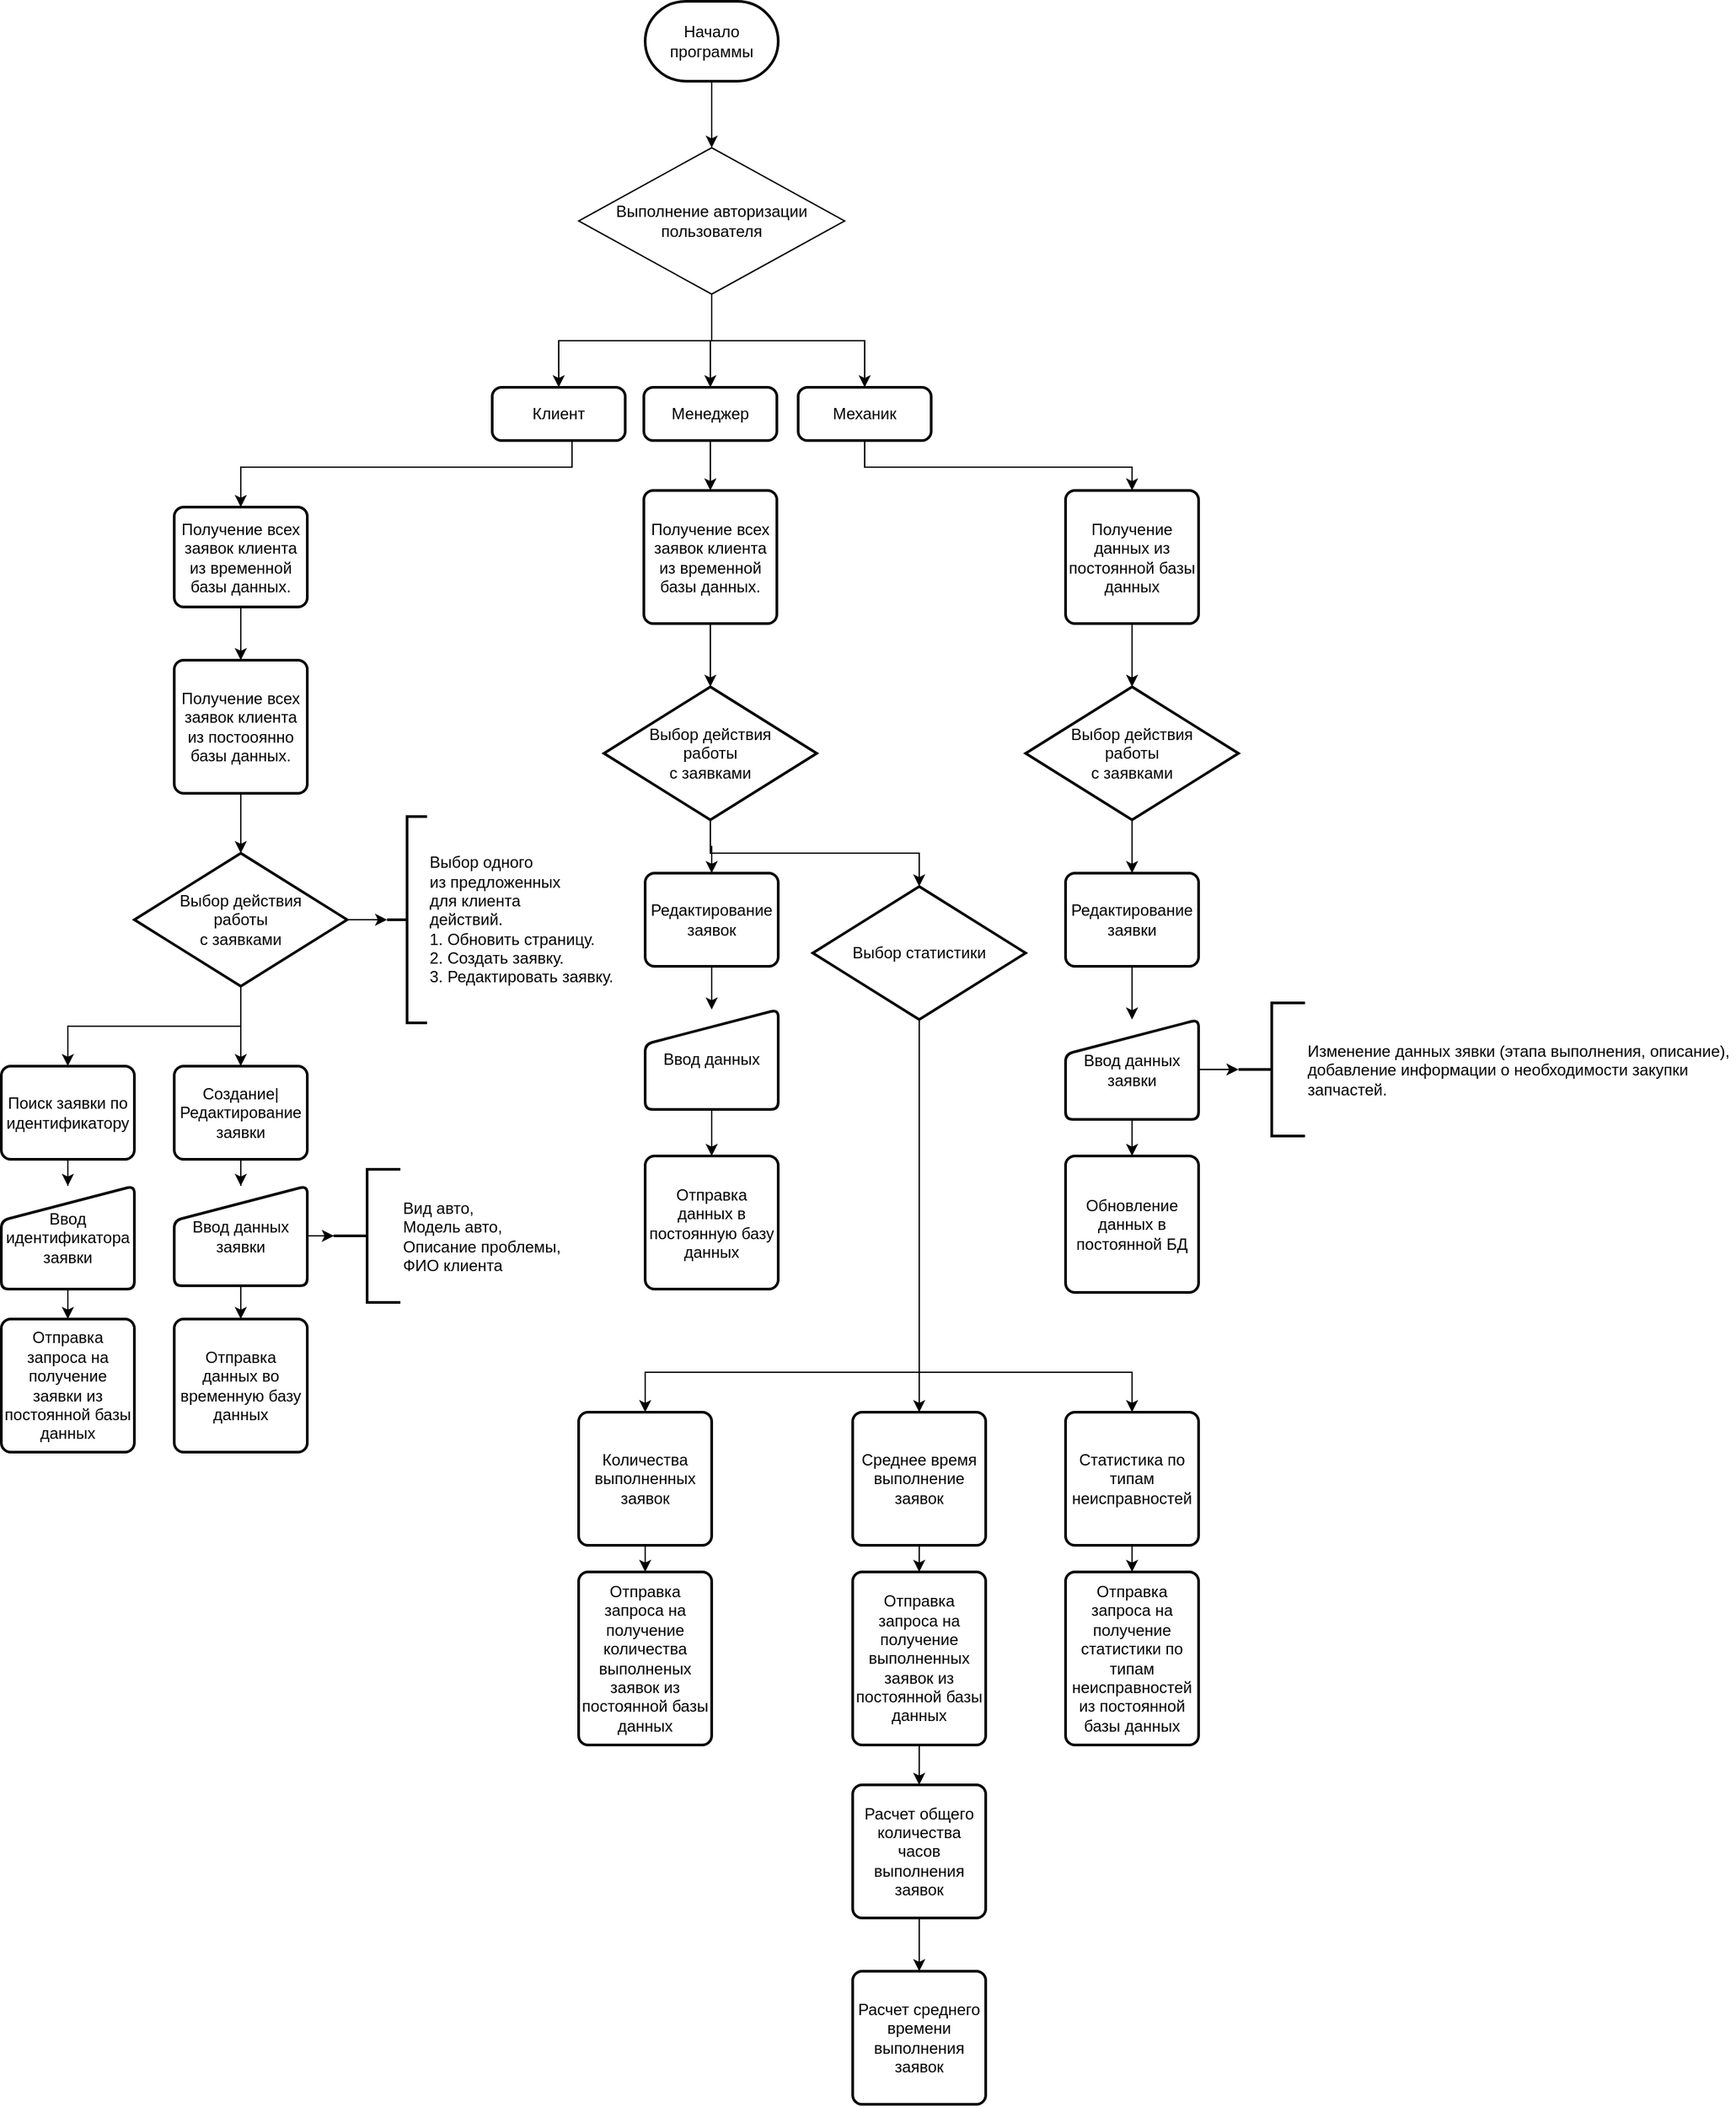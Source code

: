 <mxfile version="24.7.8">
  <diagram name="Main" id="5i7jOSYn_r60DRATICxx">
    <mxGraphModel dx="2620" dy="2364" grid="1" gridSize="10" guides="1" tooltips="1" connect="1" arrows="1" fold="1" page="1" pageScale="1" pageWidth="827" pageHeight="1169" math="0" shadow="0">
      <root>
        <mxCell id="0" />
        <mxCell id="1" parent="0" />
        <mxCell id="nXLPcLpTAqvcYhhmjuSB-48" style="edgeStyle=orthogonalEdgeStyle;rounded=0;orthogonalLoop=1;jettySize=auto;html=1;entryX=0.5;entryY=0;entryDx=0;entryDy=0;" parent="1" source="hmeu3EUZ-a2-lC6PQCuE-2" target="nXLPcLpTAqvcYhhmjuSB-47" edge="1">
          <mxGeometry relative="1" as="geometry" />
        </mxCell>
        <mxCell id="hmeu3EUZ-a2-lC6PQCuE-2" value="Начало программы" style="strokeWidth=2;html=1;shape=mxgraph.flowchart.terminator;whiteSpace=wrap;" parent="1" vertex="1">
          <mxGeometry x="364" y="-180" width="100" height="60" as="geometry" />
        </mxCell>
        <mxCell id="DwfK5KTyrYHUHN6vaP2l-3" style="edgeStyle=orthogonalEdgeStyle;rounded=0;orthogonalLoop=1;jettySize=auto;html=1;entryX=0.5;entryY=0;entryDx=0;entryDy=0;" parent="1" target="DwfK5KTyrYHUHN6vaP2l-2" edge="1">
          <mxGeometry relative="1" as="geometry">
            <mxPoint x="309" y="150" as="sourcePoint" />
            <Array as="points">
              <mxPoint x="309" y="170" />
              <mxPoint x="60" y="170" />
            </Array>
          </mxGeometry>
        </mxCell>
        <mxCell id="hmeu3EUZ-a2-lC6PQCuE-3" value="Клиент" style="rounded=1;whiteSpace=wrap;html=1;absoluteArcSize=1;arcSize=14;strokeWidth=2;" parent="1" vertex="1">
          <mxGeometry x="249" y="110" width="100" height="40" as="geometry" />
        </mxCell>
        <mxCell id="nXLPcLpTAqvcYhhmjuSB-11" style="edgeStyle=orthogonalEdgeStyle;rounded=0;orthogonalLoop=1;jettySize=auto;html=1;entryX=0.5;entryY=0;entryDx=0;entryDy=0;" parent="1" source="hmeu3EUZ-a2-lC6PQCuE-4" target="DwfK5KTyrYHUHN6vaP2l-47" edge="1">
          <mxGeometry relative="1" as="geometry" />
        </mxCell>
        <mxCell id="hmeu3EUZ-a2-lC6PQCuE-4" value="Менеджер" style="rounded=1;whiteSpace=wrap;html=1;absoluteArcSize=1;arcSize=14;strokeWidth=2;" parent="1" vertex="1">
          <mxGeometry x="363" y="110" width="100" height="40" as="geometry" />
        </mxCell>
        <mxCell id="DwfK5KTyrYHUHN6vaP2l-94" style="edgeStyle=orthogonalEdgeStyle;rounded=0;orthogonalLoop=1;jettySize=auto;html=1;entryX=0.5;entryY=0;entryDx=0;entryDy=0;" parent="1" source="hmeu3EUZ-a2-lC6PQCuE-5" target="DwfK5KTyrYHUHN6vaP2l-93" edge="1">
          <mxGeometry relative="1" as="geometry">
            <Array as="points">
              <mxPoint x="529" y="170" />
              <mxPoint x="730" y="170" />
            </Array>
          </mxGeometry>
        </mxCell>
        <mxCell id="hmeu3EUZ-a2-lC6PQCuE-5" value="Механик" style="rounded=1;whiteSpace=wrap;html=1;absoluteArcSize=1;arcSize=14;strokeWidth=2;" parent="1" vertex="1">
          <mxGeometry x="479" y="110" width="100" height="40" as="geometry" />
        </mxCell>
        <mxCell id="nXLPcLpTAqvcYhhmjuSB-20" style="edgeStyle=orthogonalEdgeStyle;rounded=0;orthogonalLoop=1;jettySize=auto;html=1;entryX=0.5;entryY=0;entryDx=0;entryDy=0;" parent="1" source="DwfK5KTyrYHUHN6vaP2l-2" target="nXLPcLpTAqvcYhhmjuSB-18" edge="1">
          <mxGeometry relative="1" as="geometry" />
        </mxCell>
        <mxCell id="DwfK5KTyrYHUHN6vaP2l-2" value="Получение всех заявок клиента из временной базы данных." style="rounded=1;whiteSpace=wrap;html=1;absoluteArcSize=1;arcSize=14;strokeWidth=2;" parent="1" vertex="1">
          <mxGeometry x="10" y="200" width="100" height="75" as="geometry" />
        </mxCell>
        <mxCell id="nXLPcLpTAqvcYhhmjuSB-1" style="edgeStyle=orthogonalEdgeStyle;rounded=0;orthogonalLoop=1;jettySize=auto;html=1;entryX=0.5;entryY=0;entryDx=0;entryDy=0;" parent="1" source="DwfK5KTyrYHUHN6vaP2l-12" target="DwfK5KTyrYHUHN6vaP2l-22" edge="1">
          <mxGeometry relative="1" as="geometry" />
        </mxCell>
        <mxCell id="nXLPcLpTAqvcYhhmjuSB-29" style="edgeStyle=orthogonalEdgeStyle;rounded=0;orthogonalLoop=1;jettySize=auto;html=1;entryX=0.5;entryY=0;entryDx=0;entryDy=0;" parent="1" source="DwfK5KTyrYHUHN6vaP2l-12" target="nXLPcLpTAqvcYhhmjuSB-28" edge="1">
          <mxGeometry relative="1" as="geometry" />
        </mxCell>
        <mxCell id="DwfK5KTyrYHUHN6vaP2l-12" value="Выбор действия&lt;div&gt;работы&lt;div&gt;с заявками&lt;/div&gt;&lt;/div&gt;" style="strokeWidth=2;html=1;shape=mxgraph.flowchart.decision;whiteSpace=wrap;" parent="1" vertex="1">
          <mxGeometry x="-20" y="460" width="160" height="100" as="geometry" />
        </mxCell>
        <mxCell id="DwfK5KTyrYHUHN6vaP2l-15" value="Выбор одного&lt;div&gt;из предложенных&lt;/div&gt;&lt;div&gt;&lt;span style=&quot;background-color: initial;&quot;&gt;для&amp;nbsp;&lt;/span&gt;&lt;span style=&quot;background-color: initial;&quot;&gt;клиента&lt;/span&gt;&lt;/div&gt;&lt;div&gt;действий&lt;span style=&quot;background-color: initial;&quot;&gt;.&lt;/span&gt;&lt;/div&gt;&lt;div&gt;&lt;span style=&quot;background-color: initial;&quot;&gt;1. Обновить&amp;nbsp;&lt;/span&gt;&lt;span style=&quot;background-color: initial;&quot;&gt;страницу.&lt;/span&gt;&lt;/div&gt;&lt;div&gt;&lt;span style=&quot;background-color: initial;&quot;&gt;2. Создать заявку.&lt;/span&gt;&lt;/div&gt;&lt;div&gt;&lt;span style=&quot;background-color: initial;&quot;&gt;3. Редактировать&amp;nbsp;&lt;/span&gt;&lt;span style=&quot;background-color: initial;&quot;&gt;заявку.&lt;/span&gt;&lt;/div&gt;" style="strokeWidth=2;html=1;shape=mxgraph.flowchart.annotation_2;align=left;labelPosition=right;pointerEvents=1;" parent="1" vertex="1">
          <mxGeometry x="170" y="432.5" width="30" height="155" as="geometry" />
        </mxCell>
        <mxCell id="DwfK5KTyrYHUHN6vaP2l-16" style="edgeStyle=orthogonalEdgeStyle;rounded=0;orthogonalLoop=1;jettySize=auto;html=1;entryX=0;entryY=0.5;entryDx=0;entryDy=0;entryPerimeter=0;" parent="1" source="DwfK5KTyrYHUHN6vaP2l-12" target="DwfK5KTyrYHUHN6vaP2l-15" edge="1">
          <mxGeometry relative="1" as="geometry">
            <mxPoint x="160" y="510" as="targetPoint" />
          </mxGeometry>
        </mxCell>
        <mxCell id="DwfK5KTyrYHUHN6vaP2l-21" style="edgeStyle=orthogonalEdgeStyle;rounded=0;orthogonalLoop=1;jettySize=auto;html=1;entryX=0.5;entryY=0;entryDx=0;entryDy=0;" parent="1" source="DwfK5KTyrYHUHN6vaP2l-22" target="DwfK5KTyrYHUHN6vaP2l-24" edge="1">
          <mxGeometry relative="1" as="geometry" />
        </mxCell>
        <mxCell id="DwfK5KTyrYHUHN6vaP2l-22" value="Создание|Редактирование заявки" style="rounded=1;whiteSpace=wrap;html=1;absoluteArcSize=1;arcSize=14;strokeWidth=2;" parent="1" vertex="1">
          <mxGeometry x="10" y="620" width="100" height="70" as="geometry" />
        </mxCell>
        <mxCell id="DwfK5KTyrYHUHN6vaP2l-23" style="edgeStyle=orthogonalEdgeStyle;rounded=0;orthogonalLoop=1;jettySize=auto;html=1;entryX=0.5;entryY=0;entryDx=0;entryDy=0;" parent="1" source="DwfK5KTyrYHUHN6vaP2l-24" target="DwfK5KTyrYHUHN6vaP2l-25" edge="1">
          <mxGeometry relative="1" as="geometry" />
        </mxCell>
        <mxCell id="DwfK5KTyrYHUHN6vaP2l-24" value="Ввод данных заявки" style="html=1;strokeWidth=2;shape=manualInput;whiteSpace=wrap;rounded=1;size=26;arcSize=11;" parent="1" vertex="1">
          <mxGeometry x="10" y="710" width="100" height="75" as="geometry" />
        </mxCell>
        <mxCell id="DwfK5KTyrYHUHN6vaP2l-25" value="Отправка данных во временную базу данных" style="rounded=1;whiteSpace=wrap;html=1;absoluteArcSize=1;arcSize=14;strokeWidth=2;" parent="1" vertex="1">
          <mxGeometry x="10" y="810" width="100" height="100" as="geometry" />
        </mxCell>
        <mxCell id="DwfK5KTyrYHUHN6vaP2l-47" value="Получение всех заявок клиента из временной базы данных." style="rounded=1;whiteSpace=wrap;html=1;absoluteArcSize=1;arcSize=14;strokeWidth=2;" parent="1" vertex="1">
          <mxGeometry x="363" y="187.5" width="100" height="100" as="geometry" />
        </mxCell>
        <mxCell id="nXLPcLpTAqvcYhhmjuSB-15" style="edgeStyle=orthogonalEdgeStyle;rounded=0;orthogonalLoop=1;jettySize=auto;html=1;entryX=0.5;entryY=0;entryDx=0;entryDy=0;" parent="1" source="DwfK5KTyrYHUHN6vaP2l-75" target="nXLPcLpTAqvcYhhmjuSB-6" edge="1">
          <mxGeometry relative="1" as="geometry" />
        </mxCell>
        <mxCell id="DwfK5KTyrYHUHN6vaP2l-75" value="Выбор действия&lt;div&gt;работы&lt;br&gt;&lt;div&gt;с заявками&lt;/div&gt;&lt;/div&gt;" style="strokeWidth=2;html=1;shape=mxgraph.flowchart.decision;whiteSpace=wrap;" parent="1" vertex="1">
          <mxGeometry x="333" y="335" width="160" height="100" as="geometry" />
        </mxCell>
        <mxCell id="DwfK5KTyrYHUHN6vaP2l-93" value="Получение данных из постоянной базы данных" style="rounded=1;whiteSpace=wrap;html=1;absoluteArcSize=1;arcSize=14;strokeWidth=2;" parent="1" vertex="1">
          <mxGeometry x="680" y="187.5" width="100" height="100" as="geometry" />
        </mxCell>
        <mxCell id="nXLPcLpTAqvcYhhmjuSB-27" style="edgeStyle=orthogonalEdgeStyle;rounded=0;orthogonalLoop=1;jettySize=auto;html=1;entryX=0.5;entryY=0;entryDx=0;entryDy=0;" parent="1" source="DwfK5KTyrYHUHN6vaP2l-99" target="DwfK5KTyrYHUHN6vaP2l-102" edge="1">
          <mxGeometry relative="1" as="geometry" />
        </mxCell>
        <mxCell id="DwfK5KTyrYHUHN6vaP2l-99" value="Выбор действия&lt;div&gt;работы&lt;br&gt;&lt;div&gt;с заявками&lt;/div&gt;&lt;/div&gt;" style="strokeWidth=2;html=1;shape=mxgraph.flowchart.decision;whiteSpace=wrap;" parent="1" vertex="1">
          <mxGeometry x="650" y="335" width="160" height="100" as="geometry" />
        </mxCell>
        <mxCell id="nXLPcLpTAqvcYhhmjuSB-34" style="edgeStyle=orthogonalEdgeStyle;rounded=0;orthogonalLoop=1;jettySize=auto;html=1;entryX=0.5;entryY=0;entryDx=0;entryDy=0;" parent="1" source="DwfK5KTyrYHUHN6vaP2l-102" target="DwfK5KTyrYHUHN6vaP2l-112" edge="1">
          <mxGeometry relative="1" as="geometry" />
        </mxCell>
        <mxCell id="DwfK5KTyrYHUHN6vaP2l-102" value="Редактирование заявки" style="rounded=1;whiteSpace=wrap;html=1;absoluteArcSize=1;arcSize=14;strokeWidth=2;" parent="1" vertex="1">
          <mxGeometry x="680" y="475" width="100" height="70" as="geometry" />
        </mxCell>
        <mxCell id="DwfK5KTyrYHUHN6vaP2l-107" value="Обновление данных в постоянной БД" style="rounded=1;whiteSpace=wrap;html=1;absoluteArcSize=1;arcSize=14;strokeWidth=2;" parent="1" vertex="1">
          <mxGeometry x="680" y="687.5" width="100" height="102.5" as="geometry" />
        </mxCell>
        <mxCell id="DwfK5KTyrYHUHN6vaP2l-120" style="edgeStyle=orthogonalEdgeStyle;rounded=0;orthogonalLoop=1;jettySize=auto;html=1;entryX=0;entryY=0.5;entryDx=0;entryDy=0;entryPerimeter=0;" parent="1" source="DwfK5KTyrYHUHN6vaP2l-112" target="DwfK5KTyrYHUHN6vaP2l-121" edge="1">
          <mxGeometry relative="1" as="geometry">
            <mxPoint x="830" y="640" as="targetPoint" />
          </mxGeometry>
        </mxCell>
        <mxCell id="nXLPcLpTAqvcYhhmjuSB-35" style="edgeStyle=orthogonalEdgeStyle;rounded=0;orthogonalLoop=1;jettySize=auto;html=1;entryX=0.5;entryY=0;entryDx=0;entryDy=0;" parent="1" source="DwfK5KTyrYHUHN6vaP2l-112" target="DwfK5KTyrYHUHN6vaP2l-107" edge="1">
          <mxGeometry relative="1" as="geometry" />
        </mxCell>
        <mxCell id="DwfK5KTyrYHUHN6vaP2l-112" value="Ввод данных заявки" style="html=1;strokeWidth=2;shape=manualInput;whiteSpace=wrap;rounded=1;size=26;arcSize=11;" parent="1" vertex="1">
          <mxGeometry x="680" y="585" width="100" height="75" as="geometry" />
        </mxCell>
        <mxCell id="DwfK5KTyrYHUHN6vaP2l-121" value="Изменение данных зявки (этапа выполнения, описание),&amp;nbsp;&lt;div&gt;добавление информации о необходимости закупки&lt;/div&gt;&lt;div&gt;запчастей.&lt;/div&gt;" style="strokeWidth=2;html=1;shape=mxgraph.flowchart.annotation_2;align=left;labelPosition=right;pointerEvents=1;" parent="1" vertex="1">
          <mxGeometry x="810" y="572.5" width="50" height="100" as="geometry" />
        </mxCell>
        <mxCell id="DwfK5KTyrYHUHN6vaP2l-126" value="Вид авто,&lt;div&gt;Модель авто,&lt;/div&gt;&lt;div&gt;Описание проблемы,&lt;/div&gt;&lt;div&gt;ФИО клиента&lt;/div&gt;" style="strokeWidth=2;html=1;shape=mxgraph.flowchart.annotation_2;align=left;labelPosition=right;pointerEvents=1;" parent="1" vertex="1">
          <mxGeometry x="130" y="697.5" width="50" height="100" as="geometry" />
        </mxCell>
        <mxCell id="DwfK5KTyrYHUHN6vaP2l-127" style="edgeStyle=orthogonalEdgeStyle;rounded=0;orthogonalLoop=1;jettySize=auto;html=1;entryX=0;entryY=0.5;entryDx=0;entryDy=0;entryPerimeter=0;" parent="1" source="DwfK5KTyrYHUHN6vaP2l-24" target="DwfK5KTyrYHUHN6vaP2l-126" edge="1">
          <mxGeometry relative="1" as="geometry" />
        </mxCell>
        <mxCell id="nXLPcLpTAqvcYhhmjuSB-17" style="edgeStyle=orthogonalEdgeStyle;rounded=0;orthogonalLoop=1;jettySize=auto;html=1;entryX=0.5;entryY=0;entryDx=0;entryDy=0;" parent="1" source="nXLPcLpTAqvcYhhmjuSB-6" target="nXLPcLpTAqvcYhhmjuSB-16" edge="1">
          <mxGeometry relative="1" as="geometry" />
        </mxCell>
        <mxCell id="nXLPcLpTAqvcYhhmjuSB-6" value="Редактирование&lt;div&gt;заявок&lt;/div&gt;" style="rounded=1;whiteSpace=wrap;html=1;absoluteArcSize=1;arcSize=14;strokeWidth=2;" parent="1" vertex="1">
          <mxGeometry x="364" y="475" width="100" height="70" as="geometry" />
        </mxCell>
        <mxCell id="nXLPcLpTAqvcYhhmjuSB-10" style="edgeStyle=orthogonalEdgeStyle;rounded=0;orthogonalLoop=1;jettySize=auto;html=1;entryX=0.5;entryY=0;entryDx=0;entryDy=0;entryPerimeter=0;" parent="1" source="DwfK5KTyrYHUHN6vaP2l-47" target="DwfK5KTyrYHUHN6vaP2l-75" edge="1">
          <mxGeometry relative="1" as="geometry" />
        </mxCell>
        <mxCell id="nXLPcLpTAqvcYhhmjuSB-24" style="edgeStyle=orthogonalEdgeStyle;rounded=0;orthogonalLoop=1;jettySize=auto;html=1;entryX=0.5;entryY=0;entryDx=0;entryDy=0;" parent="1" source="nXLPcLpTAqvcYhhmjuSB-16" target="nXLPcLpTAqvcYhhmjuSB-23" edge="1">
          <mxGeometry relative="1" as="geometry" />
        </mxCell>
        <mxCell id="nXLPcLpTAqvcYhhmjuSB-16" value="Ввод данных" style="html=1;strokeWidth=2;shape=manualInput;whiteSpace=wrap;rounded=1;size=26;arcSize=11;" parent="1" vertex="1">
          <mxGeometry x="364" y="577.5" width="100" height="75" as="geometry" />
        </mxCell>
        <mxCell id="nXLPcLpTAqvcYhhmjuSB-18" value="Получение всех заявок клиента из постооянно базы данных." style="rounded=1;whiteSpace=wrap;html=1;absoluteArcSize=1;arcSize=14;strokeWidth=2;" parent="1" vertex="1">
          <mxGeometry x="10" y="315" width="100" height="100" as="geometry" />
        </mxCell>
        <mxCell id="nXLPcLpTAqvcYhhmjuSB-22" style="edgeStyle=orthogonalEdgeStyle;rounded=0;orthogonalLoop=1;jettySize=auto;html=1;entryX=0.5;entryY=0;entryDx=0;entryDy=0;entryPerimeter=0;" parent="1" source="nXLPcLpTAqvcYhhmjuSB-18" target="DwfK5KTyrYHUHN6vaP2l-12" edge="1">
          <mxGeometry relative="1" as="geometry" />
        </mxCell>
        <mxCell id="nXLPcLpTAqvcYhhmjuSB-23" value="Отправка данных в постоянную базу данных" style="rounded=1;whiteSpace=wrap;html=1;absoluteArcSize=1;arcSize=14;strokeWidth=2;" parent="1" vertex="1">
          <mxGeometry x="364" y="687.5" width="100" height="100" as="geometry" />
        </mxCell>
        <mxCell id="nXLPcLpTAqvcYhhmjuSB-26" style="edgeStyle=orthogonalEdgeStyle;rounded=0;orthogonalLoop=1;jettySize=auto;html=1;entryX=0.5;entryY=0;entryDx=0;entryDy=0;entryPerimeter=0;" parent="1" source="DwfK5KTyrYHUHN6vaP2l-93" target="DwfK5KTyrYHUHN6vaP2l-99" edge="1">
          <mxGeometry relative="1" as="geometry" />
        </mxCell>
        <mxCell id="nXLPcLpTAqvcYhhmjuSB-31" style="edgeStyle=orthogonalEdgeStyle;rounded=0;orthogonalLoop=1;jettySize=auto;html=1;entryX=0.5;entryY=0;entryDx=0;entryDy=0;" parent="1" source="nXLPcLpTAqvcYhhmjuSB-28" target="nXLPcLpTAqvcYhhmjuSB-30" edge="1">
          <mxGeometry relative="1" as="geometry" />
        </mxCell>
        <mxCell id="nXLPcLpTAqvcYhhmjuSB-28" value="Поиск заявки по идентификатору" style="rounded=1;whiteSpace=wrap;html=1;absoluteArcSize=1;arcSize=14;strokeWidth=2;" parent="1" vertex="1">
          <mxGeometry x="-120" y="620" width="100" height="70" as="geometry" />
        </mxCell>
        <mxCell id="nXLPcLpTAqvcYhhmjuSB-33" style="edgeStyle=orthogonalEdgeStyle;rounded=0;orthogonalLoop=1;jettySize=auto;html=1;entryX=0.5;entryY=0;entryDx=0;entryDy=0;" parent="1" source="nXLPcLpTAqvcYhhmjuSB-30" target="nXLPcLpTAqvcYhhmjuSB-32" edge="1">
          <mxGeometry relative="1" as="geometry" />
        </mxCell>
        <mxCell id="nXLPcLpTAqvcYhhmjuSB-30" value="Ввод идентификатора заявки" style="html=1;strokeWidth=2;shape=manualInput;whiteSpace=wrap;rounded=1;size=26;arcSize=11;" parent="1" vertex="1">
          <mxGeometry x="-120" y="710" width="100" height="77.5" as="geometry" />
        </mxCell>
        <mxCell id="nXLPcLpTAqvcYhhmjuSB-32" value="Отправка запроса на получение заявки из постоянной базы данных" style="rounded=1;whiteSpace=wrap;html=1;absoluteArcSize=1;arcSize=14;strokeWidth=2;" parent="1" vertex="1">
          <mxGeometry x="-120" y="810" width="100" height="100" as="geometry" />
        </mxCell>
        <mxCell id="nXLPcLpTAqvcYhhmjuSB-39" style="edgeStyle=orthogonalEdgeStyle;rounded=0;orthogonalLoop=1;jettySize=auto;html=1;entryX=0.5;entryY=0;entryDx=0;entryDy=0;" parent="1" source="nXLPcLpTAqvcYhhmjuSB-37" target="nXLPcLpTAqvcYhhmjuSB-40" edge="1">
          <mxGeometry relative="1" as="geometry">
            <mxPoint x="360" y="1031.6" as="targetPoint" />
            <Array as="points">
              <mxPoint x="570" y="850" />
              <mxPoint x="364" y="850" />
            </Array>
          </mxGeometry>
        </mxCell>
        <mxCell id="nXLPcLpTAqvcYhhmjuSB-44" style="edgeStyle=orthogonalEdgeStyle;rounded=0;orthogonalLoop=1;jettySize=auto;html=1;entryX=0.5;entryY=0;entryDx=0;entryDy=0;" parent="1" source="nXLPcLpTAqvcYhhmjuSB-37" target="nXLPcLpTAqvcYhhmjuSB-43" edge="1">
          <mxGeometry relative="1" as="geometry" />
        </mxCell>
        <mxCell id="qKF0tv4dmzugF3ExD9e--3" style="edgeStyle=orthogonalEdgeStyle;rounded=0;orthogonalLoop=1;jettySize=auto;html=1;entryX=0.5;entryY=0;entryDx=0;entryDy=0;" edge="1" parent="1" source="nXLPcLpTAqvcYhhmjuSB-37" target="qKF0tv4dmzugF3ExD9e--2">
          <mxGeometry relative="1" as="geometry">
            <Array as="points">
              <mxPoint x="570" y="850" />
              <mxPoint x="730" y="850" />
            </Array>
          </mxGeometry>
        </mxCell>
        <mxCell id="nXLPcLpTAqvcYhhmjuSB-37" value="Выбор статистики" style="strokeWidth=2;html=1;shape=mxgraph.flowchart.decision;whiteSpace=wrap;" parent="1" vertex="1">
          <mxGeometry x="490" y="485" width="160" height="100" as="geometry" />
        </mxCell>
        <mxCell id="nXLPcLpTAqvcYhhmjuSB-38" style="edgeStyle=orthogonalEdgeStyle;rounded=0;orthogonalLoop=1;jettySize=auto;html=1;entryX=0.5;entryY=0;entryDx=0;entryDy=0;entryPerimeter=0;" parent="1" source="DwfK5KTyrYHUHN6vaP2l-75" target="nXLPcLpTAqvcYhhmjuSB-37" edge="1">
          <mxGeometry relative="1" as="geometry" />
        </mxCell>
        <mxCell id="nXLPcLpTAqvcYhhmjuSB-42" style="edgeStyle=orthogonalEdgeStyle;rounded=0;orthogonalLoop=1;jettySize=auto;html=1;entryX=0.5;entryY=0;entryDx=0;entryDy=0;" parent="1" source="nXLPcLpTAqvcYhhmjuSB-40" target="nXLPcLpTAqvcYhhmjuSB-41" edge="1">
          <mxGeometry relative="1" as="geometry" />
        </mxCell>
        <mxCell id="nXLPcLpTAqvcYhhmjuSB-40" value="Количества выполненных заявок" style="rounded=1;whiteSpace=wrap;html=1;absoluteArcSize=1;arcSize=14;strokeWidth=2;" parent="1" vertex="1">
          <mxGeometry x="314" y="880" width="100" height="100" as="geometry" />
        </mxCell>
        <mxCell id="nXLPcLpTAqvcYhhmjuSB-41" value="Отправка запроса на получение количества выполненых заявок из постоянной базы данных" style="rounded=1;whiteSpace=wrap;html=1;absoluteArcSize=1;arcSize=14;strokeWidth=2;" parent="1" vertex="1">
          <mxGeometry x="314" y="1000" width="100" height="130" as="geometry" />
        </mxCell>
        <mxCell id="nXLPcLpTAqvcYhhmjuSB-46" style="edgeStyle=orthogonalEdgeStyle;rounded=0;orthogonalLoop=1;jettySize=auto;html=1;entryX=0.5;entryY=0;entryDx=0;entryDy=0;" parent="1" source="nXLPcLpTAqvcYhhmjuSB-43" target="nXLPcLpTAqvcYhhmjuSB-45" edge="1">
          <mxGeometry relative="1" as="geometry" />
        </mxCell>
        <mxCell id="nXLPcLpTAqvcYhhmjuSB-43" value="Среднее время выполнение заявок" style="rounded=1;whiteSpace=wrap;html=1;absoluteArcSize=1;arcSize=14;strokeWidth=2;" parent="1" vertex="1">
          <mxGeometry x="520" y="880" width="100" height="100" as="geometry" />
        </mxCell>
        <mxCell id="nXLPcLpTAqvcYhhmjuSB-55" style="edgeStyle=orthogonalEdgeStyle;rounded=0;orthogonalLoop=1;jettySize=auto;html=1;entryX=0.5;entryY=0;entryDx=0;entryDy=0;" parent="1" source="nXLPcLpTAqvcYhhmjuSB-45" target="nXLPcLpTAqvcYhhmjuSB-54" edge="1">
          <mxGeometry relative="1" as="geometry" />
        </mxCell>
        <mxCell id="nXLPcLpTAqvcYhhmjuSB-45" value="Отправка запроса на получение выполненных заявок из постоянной базы данных" style="rounded=1;whiteSpace=wrap;html=1;absoluteArcSize=1;arcSize=14;strokeWidth=2;" parent="1" vertex="1">
          <mxGeometry x="520" y="1000" width="100" height="130" as="geometry" />
        </mxCell>
        <mxCell id="nXLPcLpTAqvcYhhmjuSB-49" style="edgeStyle=orthogonalEdgeStyle;rounded=0;orthogonalLoop=1;jettySize=auto;html=1;entryX=0.5;entryY=0;entryDx=0;entryDy=0;" parent="1" source="nXLPcLpTAqvcYhhmjuSB-47" target="hmeu3EUZ-a2-lC6PQCuE-3" edge="1">
          <mxGeometry relative="1" as="geometry" />
        </mxCell>
        <mxCell id="nXLPcLpTAqvcYhhmjuSB-50" style="edgeStyle=orthogonalEdgeStyle;rounded=0;orthogonalLoop=1;jettySize=auto;html=1;entryX=0.5;entryY=0;entryDx=0;entryDy=0;" parent="1" source="nXLPcLpTAqvcYhhmjuSB-47" target="hmeu3EUZ-a2-lC6PQCuE-4" edge="1">
          <mxGeometry relative="1" as="geometry" />
        </mxCell>
        <mxCell id="nXLPcLpTAqvcYhhmjuSB-51" style="edgeStyle=orthogonalEdgeStyle;rounded=0;orthogonalLoop=1;jettySize=auto;html=1;entryX=0.5;entryY=0;entryDx=0;entryDy=0;" parent="1" source="nXLPcLpTAqvcYhhmjuSB-47" target="hmeu3EUZ-a2-lC6PQCuE-5" edge="1">
          <mxGeometry relative="1" as="geometry" />
        </mxCell>
        <mxCell id="nXLPcLpTAqvcYhhmjuSB-47" value="Выполнение авторизации пользователя" style="rhombus;whiteSpace=wrap;html=1;" parent="1" vertex="1">
          <mxGeometry x="314" y="-70" width="200" height="110" as="geometry" />
        </mxCell>
        <mxCell id="nXLPcLpTAqvcYhhmjuSB-59" style="edgeStyle=orthogonalEdgeStyle;rounded=0;orthogonalLoop=1;jettySize=auto;html=1;entryX=0.5;entryY=0;entryDx=0;entryDy=0;" parent="1" source="nXLPcLpTAqvcYhhmjuSB-54" target="nXLPcLpTAqvcYhhmjuSB-56" edge="1">
          <mxGeometry relative="1" as="geometry">
            <mxPoint x="570" y="1280" as="targetPoint" />
          </mxGeometry>
        </mxCell>
        <mxCell id="nXLPcLpTAqvcYhhmjuSB-54" value="Расчет общего количества часов выполнения заявок" style="rounded=1;whiteSpace=wrap;html=1;absoluteArcSize=1;arcSize=14;strokeWidth=2;" parent="1" vertex="1">
          <mxGeometry x="520" y="1160" width="100" height="100" as="geometry" />
        </mxCell>
        <mxCell id="nXLPcLpTAqvcYhhmjuSB-56" value="Расчет среднего времени выполнения заявок" style="rounded=1;whiteSpace=wrap;html=1;absoluteArcSize=1;arcSize=14;strokeWidth=2;" parent="1" vertex="1">
          <mxGeometry x="520" y="1300" width="100" height="100" as="geometry" />
        </mxCell>
        <mxCell id="qKF0tv4dmzugF3ExD9e--6" style="edgeStyle=orthogonalEdgeStyle;rounded=0;orthogonalLoop=1;jettySize=auto;html=1;entryX=0.5;entryY=0;entryDx=0;entryDy=0;" edge="1" parent="1" source="qKF0tv4dmzugF3ExD9e--2" target="qKF0tv4dmzugF3ExD9e--5">
          <mxGeometry relative="1" as="geometry" />
        </mxCell>
        <mxCell id="qKF0tv4dmzugF3ExD9e--2" value="Статистика по типам неисправностей" style="rounded=1;whiteSpace=wrap;html=1;absoluteArcSize=1;arcSize=14;strokeWidth=2;" vertex="1" parent="1">
          <mxGeometry x="680" y="880" width="100" height="100" as="geometry" />
        </mxCell>
        <mxCell id="qKF0tv4dmzugF3ExD9e--5" value="Отправка запроса на получение статистики по типам неисправностей из постоянной базы данных" style="rounded=1;whiteSpace=wrap;html=1;absoluteArcSize=1;arcSize=14;strokeWidth=2;" vertex="1" parent="1">
          <mxGeometry x="680" y="1000" width="100" height="130" as="geometry" />
        </mxCell>
      </root>
    </mxGraphModel>
  </diagram>
</mxfile>
